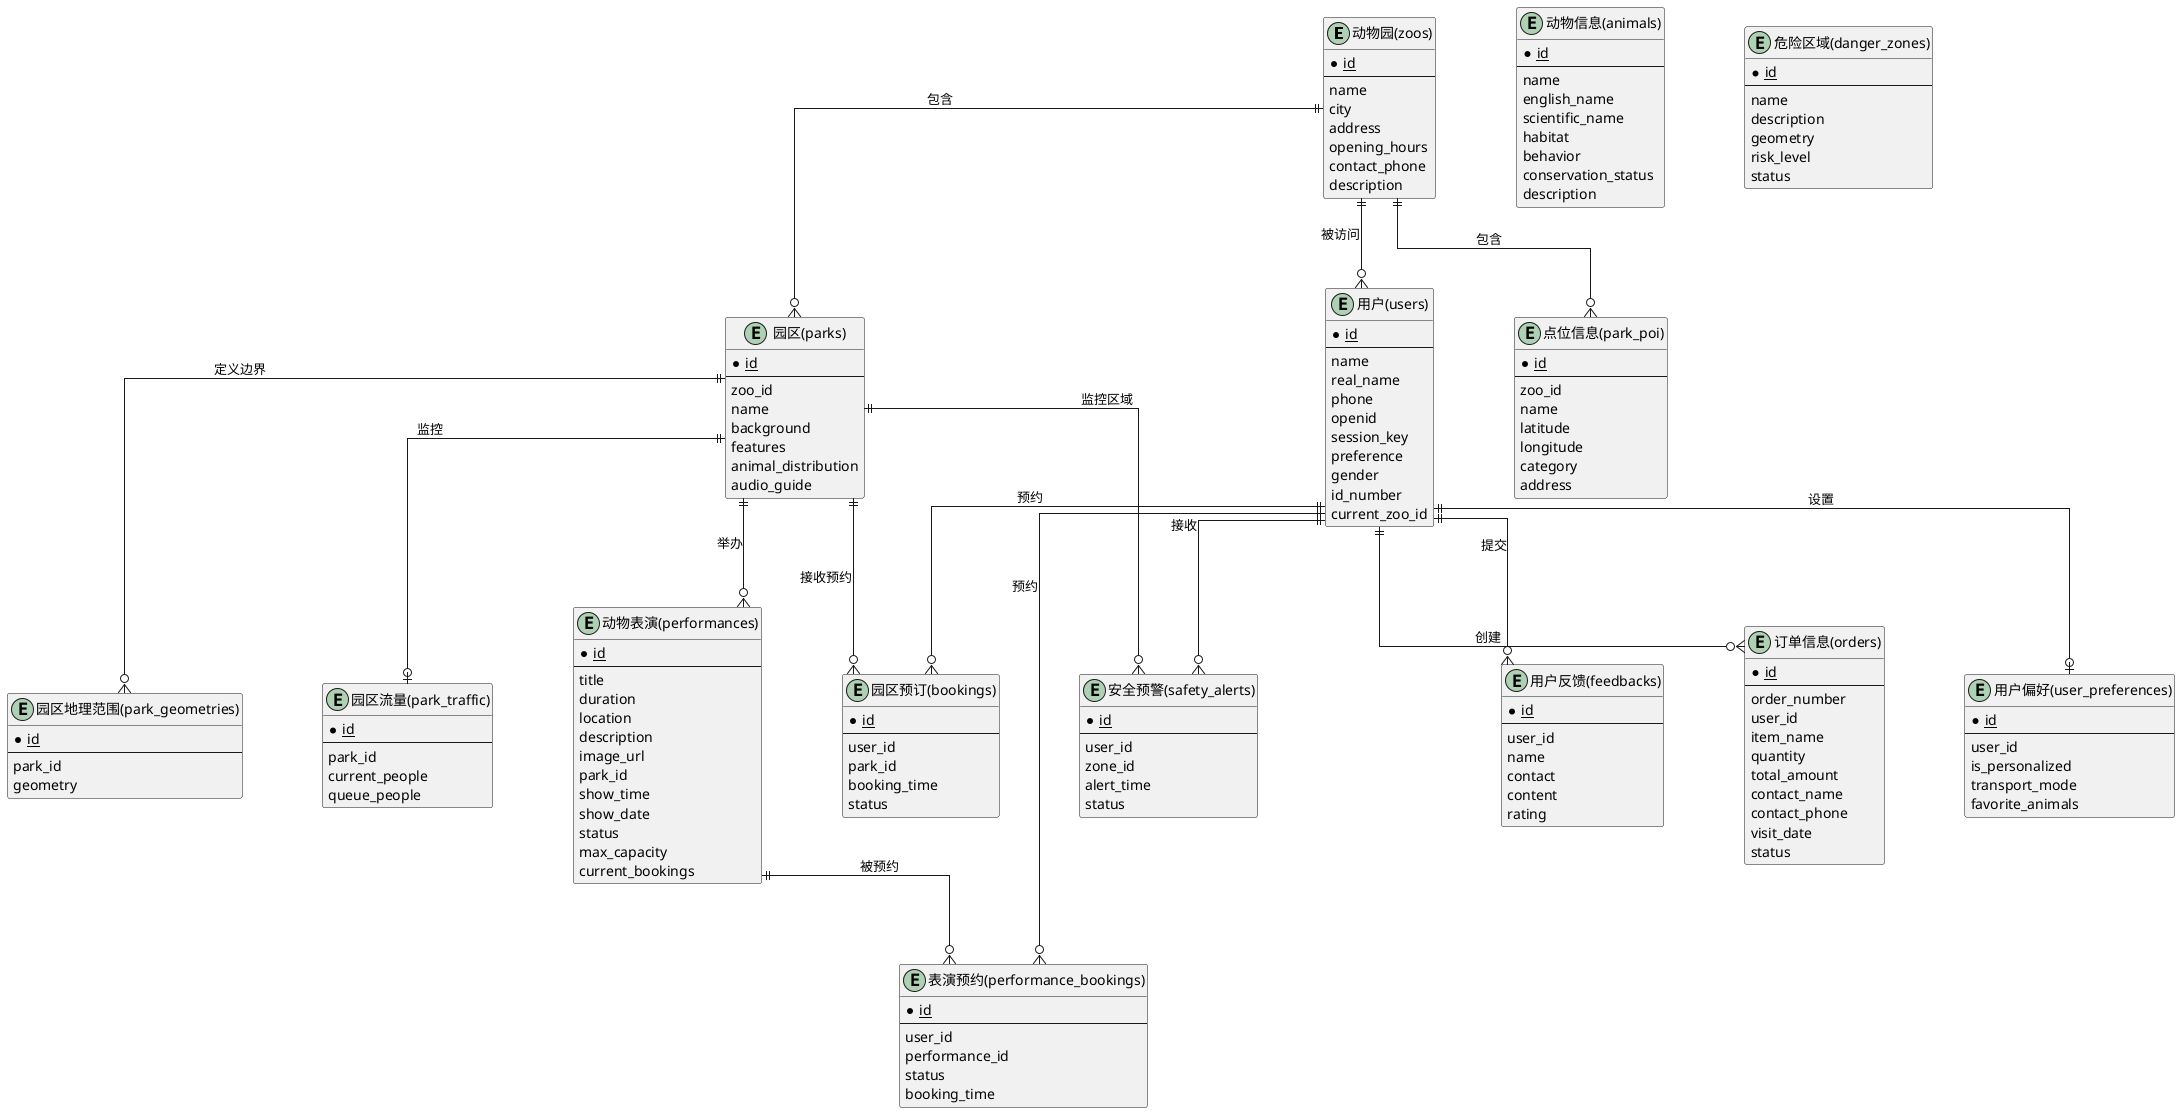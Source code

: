 @startuml 动物园管理系统传统E-R图

' 设置样式
skinparam linetype ortho
skinparam backgroundColor white
skinparam nodesep 80
skinparam ranksep 80

' 实体定义
entity "动物园(zoos)" as zoos {
  * <u>id</u>
  --
  name
  city
  address
  opening_hours
  contact_phone
  description
}

entity "园区(parks)" as parks {
  * <u>id</u>
  --
  zoo_id
  name
  background
  features
  animal_distribution
  audio_guide
}

entity "点位信息(park_poi)" as park_poi {
  * <u>id</u>
  --
  zoo_id
  name
  latitude
  longitude
  category
  address
}

entity "园区地理范围(park_geometries)" as park_geometries {
  * <u>id</u>
  --
  park_id
  geometry
}

entity "用户(users)" as users {
  * <u>id</u>
  --
  name
  real_name
  phone
  openid
  session_key
  preference
  gender
  id_number
  current_zoo_id
}

entity "用户偏好(user_preferences)" as user_preferences {
  * <u>id</u>
  --
  user_id
  is_personalized
  transport_mode
  favorite_animals
}

entity "动物信息(animals)" as animals {
  * <u>id</u>
  --
  name
  english_name
  scientific_name
  habitat
  behavior
  conservation_status
  description
}

entity "安全预警(safety_alerts)" as safety_alerts {
  * <u>id</u>
  --
  user_id
  zone_id
  alert_time
  status
}

entity "危险区域(danger_zones)" as danger_zones {
  * <u>id</u>
  --
  name
  description
  geometry
  risk_level
  status
}

entity "园区预订(bookings)" as bookings {
  * <u>id</u>
  --
  user_id
  park_id
  booking_time
  status
}

entity "园区流量(park_traffic)" as park_traffic {
  * <u>id</u>
  --
  park_id
  current_people
  queue_people
}

entity "动物表演(performances)" as performances {
  * <u>id</u>
  --
  title
  duration
  location
  description
  image_url
  park_id
  show_time
  show_date
  status
  max_capacity
  current_bookings
}

entity "表演预约(performance_bookings)" as performance_bookings {
  * <u>id</u>
  --
  user_id
  performance_id
  status
  booking_time
}

entity "用户反馈(feedbacks)" as feedbacks {
  * <u>id</u>
  --
  user_id
  name
  contact
  content
  rating
}

entity "订单信息(orders)" as orders {
  * <u>id</u>
  --
  order_number
  user_id
  item_name
  quantity
  total_amount
  contact_name
  contact_phone
  visit_date
  status
}

' 关系定义
zoos ||--o{ parks : "包含"
zoos ||--o{ park_poi : "包含"
zoos ||--o{ users : "被访问"
parks ||--o{ park_geometries : "定义边界"
users ||--o| user_preferences : "设置"
users ||--o{ bookings : "预约"
users ||--o{ performance_bookings : "预约"
users ||--o{ feedbacks : "提交"
users ||--o{ orders : "创建"
users ||--o{ safety_alerts : "接收"
parks ||--o{ bookings : "接收预约"
parks ||--o{ performances : "举办"
parks ||--o| park_traffic : "监控"
performances ||--o{ performance_bookings : "被预约"
parks ||--o{ safety_alerts : "监控区域"

@enduml 